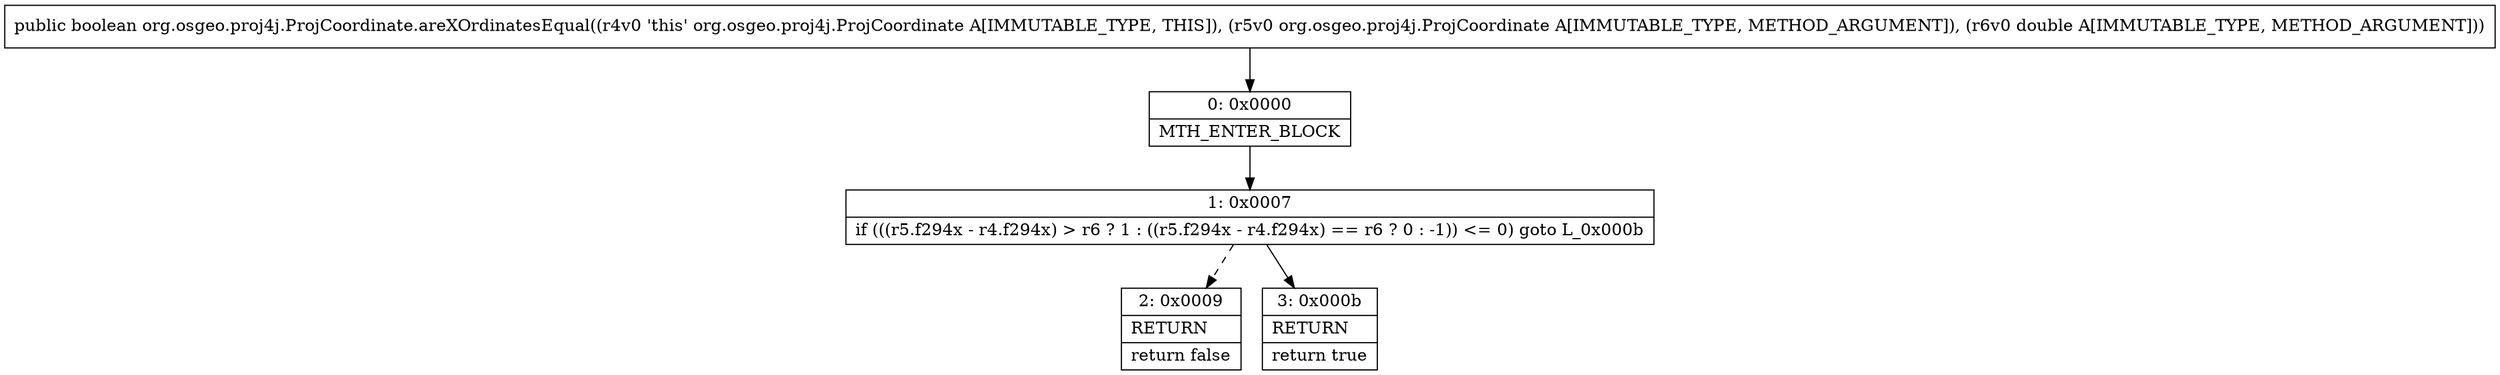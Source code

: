 digraph "CFG fororg.osgeo.proj4j.ProjCoordinate.areXOrdinatesEqual(Lorg\/osgeo\/proj4j\/ProjCoordinate;D)Z" {
Node_0 [shape=record,label="{0\:\ 0x0000|MTH_ENTER_BLOCK\l}"];
Node_1 [shape=record,label="{1\:\ 0x0007|if (((r5.f294x \- r4.f294x) \> r6 ? 1 : ((r5.f294x \- r4.f294x) == r6 ? 0 : \-1)) \<= 0) goto L_0x000b\l}"];
Node_2 [shape=record,label="{2\:\ 0x0009|RETURN\l|return false\l}"];
Node_3 [shape=record,label="{3\:\ 0x000b|RETURN\l|return true\l}"];
MethodNode[shape=record,label="{public boolean org.osgeo.proj4j.ProjCoordinate.areXOrdinatesEqual((r4v0 'this' org.osgeo.proj4j.ProjCoordinate A[IMMUTABLE_TYPE, THIS]), (r5v0 org.osgeo.proj4j.ProjCoordinate A[IMMUTABLE_TYPE, METHOD_ARGUMENT]), (r6v0 double A[IMMUTABLE_TYPE, METHOD_ARGUMENT])) }"];
MethodNode -> Node_0;
Node_0 -> Node_1;
Node_1 -> Node_2[style=dashed];
Node_1 -> Node_3;
}

